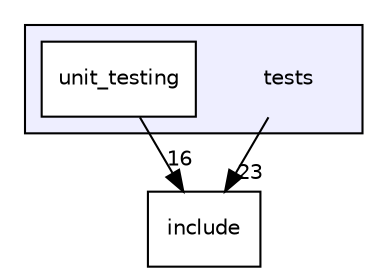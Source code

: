 digraph "/home/runner/work/OPIChat/OPIChat/tests" {
  compound=true
  node [ fontsize="10", fontname="Helvetica"];
  edge [ labelfontsize="10", labelfontname="Helvetica"];
  subgraph clusterdir_59425e443f801f1f2fd8bbe4959a3ccf {
    graph [ bgcolor="#eeeeff", pencolor="black", label="" URL="dir_59425e443f801f1f2fd8bbe4959a3ccf.html"];
    dir_59425e443f801f1f2fd8bbe4959a3ccf [shape=plaintext label="tests"];
    dir_6786b4ef4d687fbd63718683e011644b [shape=box label="unit_testing" color="black" fillcolor="white" style="filled" URL="dir_6786b4ef4d687fbd63718683e011644b.html"];
  }
  dir_d44c64559bbebec7f509842c48db8b23 [shape=box label="include" URL="dir_d44c64559bbebec7f509842c48db8b23.html"];
  dir_6786b4ef4d687fbd63718683e011644b->dir_d44c64559bbebec7f509842c48db8b23 [headlabel="16", labeldistance=1.5 headhref="dir_000014_000007.html"];
  dir_59425e443f801f1f2fd8bbe4959a3ccf->dir_d44c64559bbebec7f509842c48db8b23 [headlabel="23", labeldistance=1.5 headhref="dir_000013_000007.html"];
}
